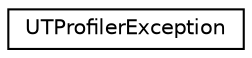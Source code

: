 digraph "Graphical Class Hierarchy"
{
  edge [fontname="Helvetica",fontsize="10",labelfontname="Helvetica",labelfontsize="10"];
  node [fontname="Helvetica",fontsize="10",shape=record];
  rankdir="LR";
  Node1 [label="UTProfilerException",height=0.2,width=0.4,color="black", fillcolor="white", style="filled",URL="$class_u_t_profiler_exception.html"];
}
